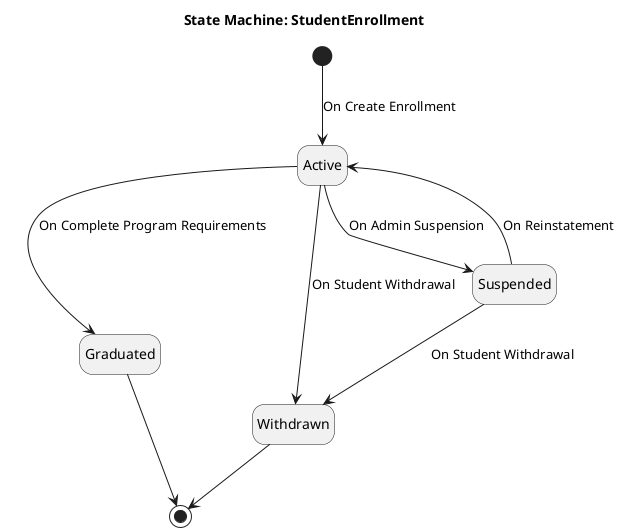 ' File Path: /docs/srs/diagrams/state-machines/student-enrollment-state-machine.puml
@startuml
title "State Machine: StudentEnrollment"
hide empty description

[*] --> Active : On Create Enrollment

state Active
state Graduated
state Withdrawn
state Suspended

Active --> Graduated : On Complete Program Requirements
Active --> Withdrawn : On Student Withdrawal
Active --> Suspended : On Admin Suspension

Suspended --> Active : On Reinstatement
Suspended --> Withdrawn : On Student Withdrawal

Graduated --> [*]
Withdrawn --> [*]

@enduml